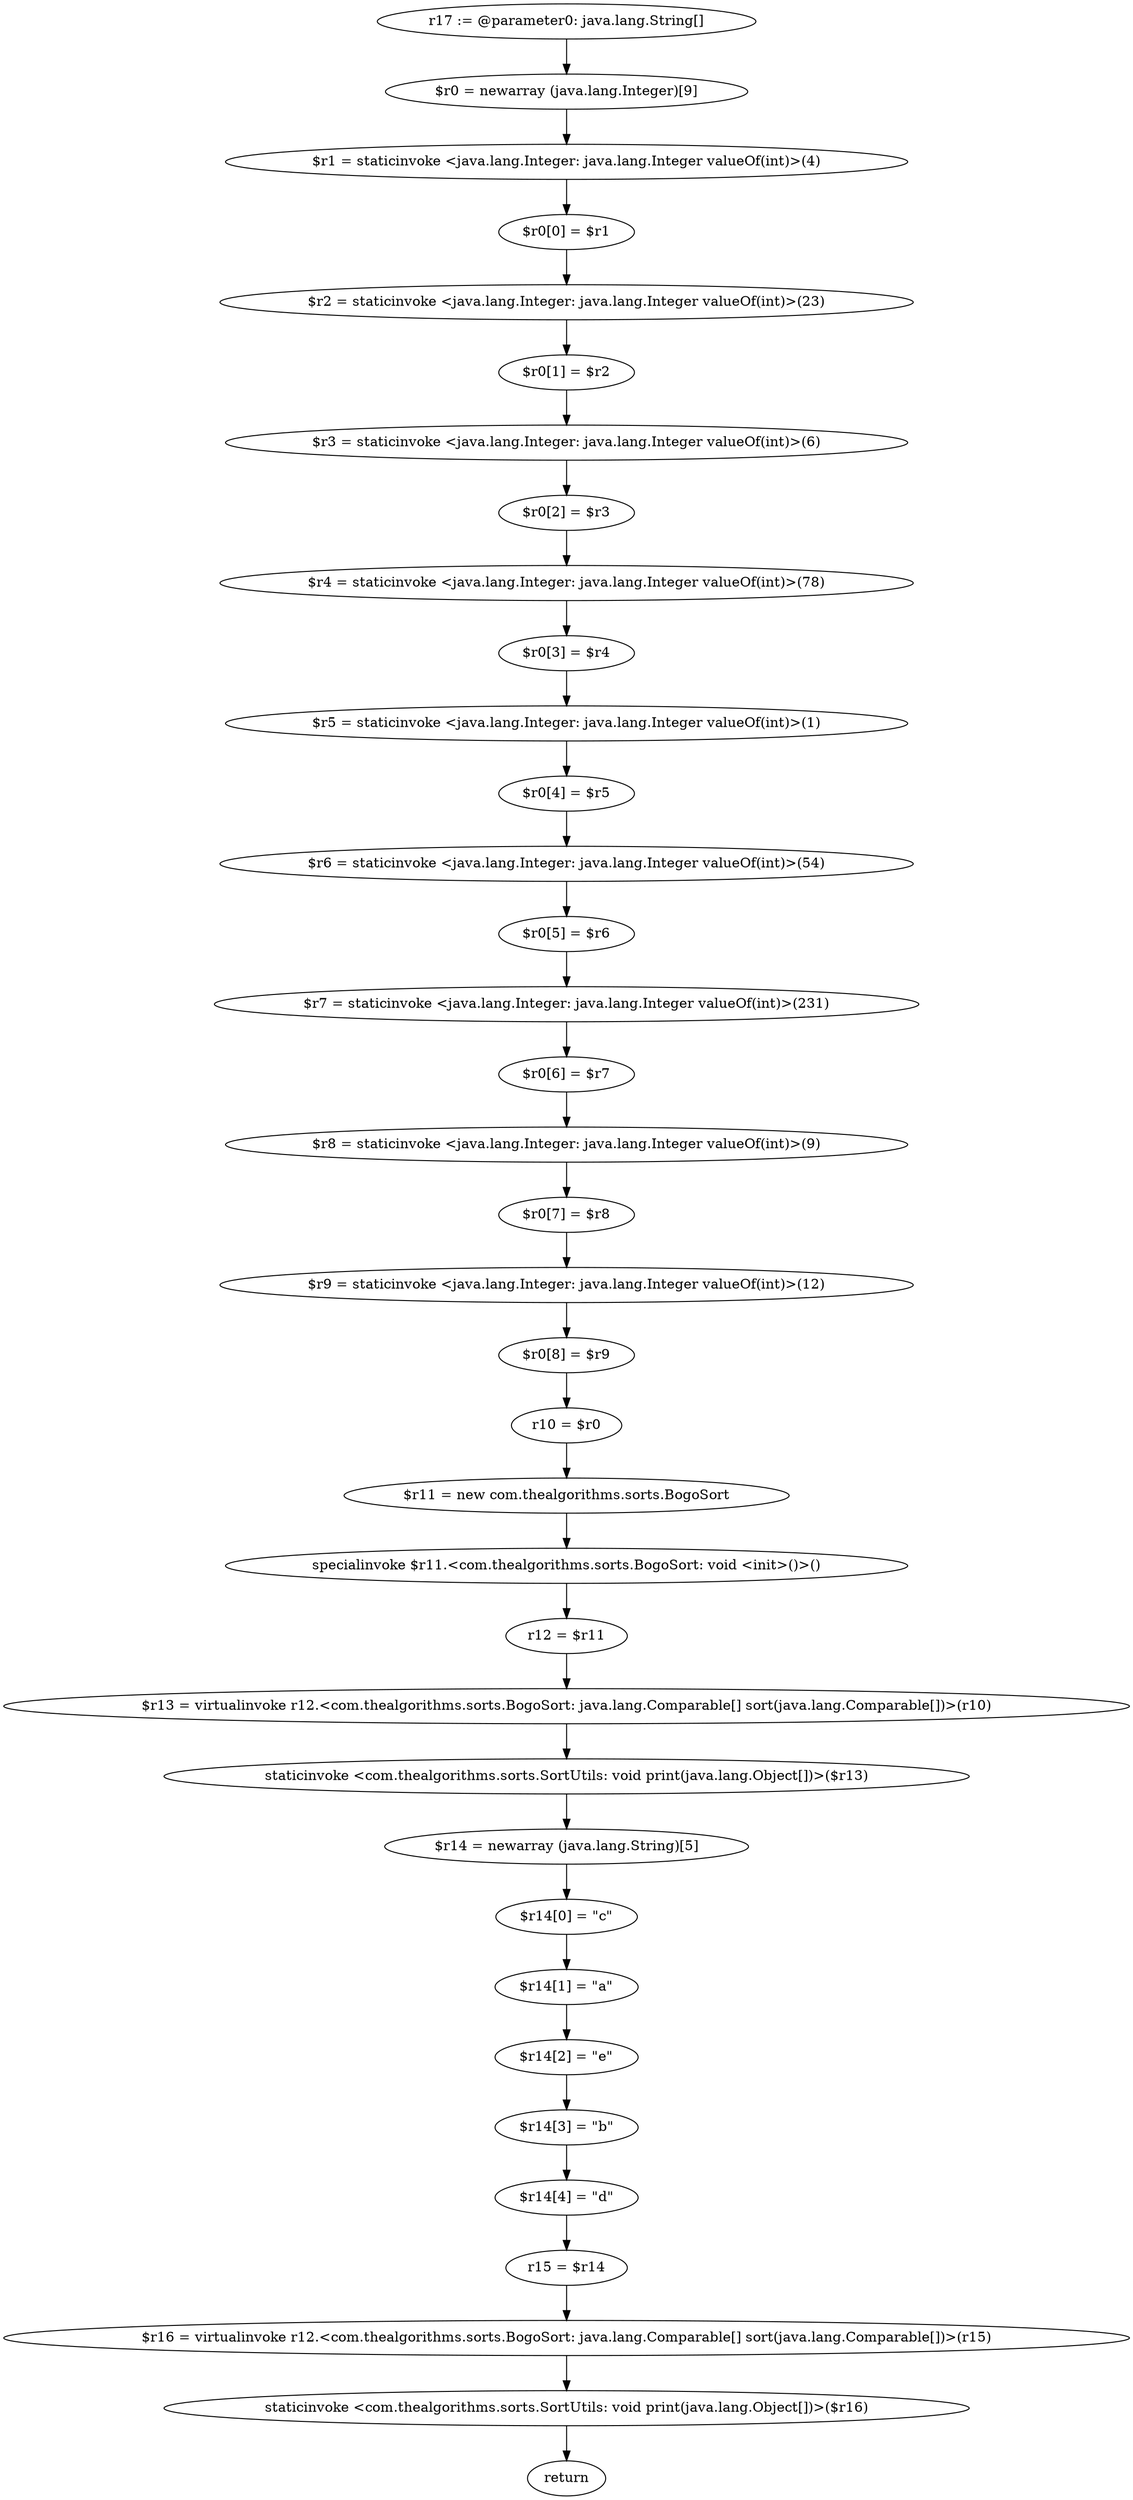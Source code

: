 digraph "unitGraph" {
    "r17 := @parameter0: java.lang.String[]"
    "$r0 = newarray (java.lang.Integer)[9]"
    "$r1 = staticinvoke <java.lang.Integer: java.lang.Integer valueOf(int)>(4)"
    "$r0[0] = $r1"
    "$r2 = staticinvoke <java.lang.Integer: java.lang.Integer valueOf(int)>(23)"
    "$r0[1] = $r2"
    "$r3 = staticinvoke <java.lang.Integer: java.lang.Integer valueOf(int)>(6)"
    "$r0[2] = $r3"
    "$r4 = staticinvoke <java.lang.Integer: java.lang.Integer valueOf(int)>(78)"
    "$r0[3] = $r4"
    "$r5 = staticinvoke <java.lang.Integer: java.lang.Integer valueOf(int)>(1)"
    "$r0[4] = $r5"
    "$r6 = staticinvoke <java.lang.Integer: java.lang.Integer valueOf(int)>(54)"
    "$r0[5] = $r6"
    "$r7 = staticinvoke <java.lang.Integer: java.lang.Integer valueOf(int)>(231)"
    "$r0[6] = $r7"
    "$r8 = staticinvoke <java.lang.Integer: java.lang.Integer valueOf(int)>(9)"
    "$r0[7] = $r8"
    "$r9 = staticinvoke <java.lang.Integer: java.lang.Integer valueOf(int)>(12)"
    "$r0[8] = $r9"
    "r10 = $r0"
    "$r11 = new com.thealgorithms.sorts.BogoSort"
    "specialinvoke $r11.<com.thealgorithms.sorts.BogoSort: void <init>()>()"
    "r12 = $r11"
    "$r13 = virtualinvoke r12.<com.thealgorithms.sorts.BogoSort: java.lang.Comparable[] sort(java.lang.Comparable[])>(r10)"
    "staticinvoke <com.thealgorithms.sorts.SortUtils: void print(java.lang.Object[])>($r13)"
    "$r14 = newarray (java.lang.String)[5]"
    "$r14[0] = \"c\""
    "$r14[1] = \"a\""
    "$r14[2] = \"e\""
    "$r14[3] = \"b\""
    "$r14[4] = \"d\""
    "r15 = $r14"
    "$r16 = virtualinvoke r12.<com.thealgorithms.sorts.BogoSort: java.lang.Comparable[] sort(java.lang.Comparable[])>(r15)"
    "staticinvoke <com.thealgorithms.sorts.SortUtils: void print(java.lang.Object[])>($r16)"
    "return"
    "r17 := @parameter0: java.lang.String[]"->"$r0 = newarray (java.lang.Integer)[9]";
    "$r0 = newarray (java.lang.Integer)[9]"->"$r1 = staticinvoke <java.lang.Integer: java.lang.Integer valueOf(int)>(4)";
    "$r1 = staticinvoke <java.lang.Integer: java.lang.Integer valueOf(int)>(4)"->"$r0[0] = $r1";
    "$r0[0] = $r1"->"$r2 = staticinvoke <java.lang.Integer: java.lang.Integer valueOf(int)>(23)";
    "$r2 = staticinvoke <java.lang.Integer: java.lang.Integer valueOf(int)>(23)"->"$r0[1] = $r2";
    "$r0[1] = $r2"->"$r3 = staticinvoke <java.lang.Integer: java.lang.Integer valueOf(int)>(6)";
    "$r3 = staticinvoke <java.lang.Integer: java.lang.Integer valueOf(int)>(6)"->"$r0[2] = $r3";
    "$r0[2] = $r3"->"$r4 = staticinvoke <java.lang.Integer: java.lang.Integer valueOf(int)>(78)";
    "$r4 = staticinvoke <java.lang.Integer: java.lang.Integer valueOf(int)>(78)"->"$r0[3] = $r4";
    "$r0[3] = $r4"->"$r5 = staticinvoke <java.lang.Integer: java.lang.Integer valueOf(int)>(1)";
    "$r5 = staticinvoke <java.lang.Integer: java.lang.Integer valueOf(int)>(1)"->"$r0[4] = $r5";
    "$r0[4] = $r5"->"$r6 = staticinvoke <java.lang.Integer: java.lang.Integer valueOf(int)>(54)";
    "$r6 = staticinvoke <java.lang.Integer: java.lang.Integer valueOf(int)>(54)"->"$r0[5] = $r6";
    "$r0[5] = $r6"->"$r7 = staticinvoke <java.lang.Integer: java.lang.Integer valueOf(int)>(231)";
    "$r7 = staticinvoke <java.lang.Integer: java.lang.Integer valueOf(int)>(231)"->"$r0[6] = $r7";
    "$r0[6] = $r7"->"$r8 = staticinvoke <java.lang.Integer: java.lang.Integer valueOf(int)>(9)";
    "$r8 = staticinvoke <java.lang.Integer: java.lang.Integer valueOf(int)>(9)"->"$r0[7] = $r8";
    "$r0[7] = $r8"->"$r9 = staticinvoke <java.lang.Integer: java.lang.Integer valueOf(int)>(12)";
    "$r9 = staticinvoke <java.lang.Integer: java.lang.Integer valueOf(int)>(12)"->"$r0[8] = $r9";
    "$r0[8] = $r9"->"r10 = $r0";
    "r10 = $r0"->"$r11 = new com.thealgorithms.sorts.BogoSort";
    "$r11 = new com.thealgorithms.sorts.BogoSort"->"specialinvoke $r11.<com.thealgorithms.sorts.BogoSort: void <init>()>()";
    "specialinvoke $r11.<com.thealgorithms.sorts.BogoSort: void <init>()>()"->"r12 = $r11";
    "r12 = $r11"->"$r13 = virtualinvoke r12.<com.thealgorithms.sorts.BogoSort: java.lang.Comparable[] sort(java.lang.Comparable[])>(r10)";
    "$r13 = virtualinvoke r12.<com.thealgorithms.sorts.BogoSort: java.lang.Comparable[] sort(java.lang.Comparable[])>(r10)"->"staticinvoke <com.thealgorithms.sorts.SortUtils: void print(java.lang.Object[])>($r13)";
    "staticinvoke <com.thealgorithms.sorts.SortUtils: void print(java.lang.Object[])>($r13)"->"$r14 = newarray (java.lang.String)[5]";
    "$r14 = newarray (java.lang.String)[5]"->"$r14[0] = \"c\"";
    "$r14[0] = \"c\""->"$r14[1] = \"a\"";
    "$r14[1] = \"a\""->"$r14[2] = \"e\"";
    "$r14[2] = \"e\""->"$r14[3] = \"b\"";
    "$r14[3] = \"b\""->"$r14[4] = \"d\"";
    "$r14[4] = \"d\""->"r15 = $r14";
    "r15 = $r14"->"$r16 = virtualinvoke r12.<com.thealgorithms.sorts.BogoSort: java.lang.Comparable[] sort(java.lang.Comparable[])>(r15)";
    "$r16 = virtualinvoke r12.<com.thealgorithms.sorts.BogoSort: java.lang.Comparable[] sort(java.lang.Comparable[])>(r15)"->"staticinvoke <com.thealgorithms.sorts.SortUtils: void print(java.lang.Object[])>($r16)";
    "staticinvoke <com.thealgorithms.sorts.SortUtils: void print(java.lang.Object[])>($r16)"->"return";
}
